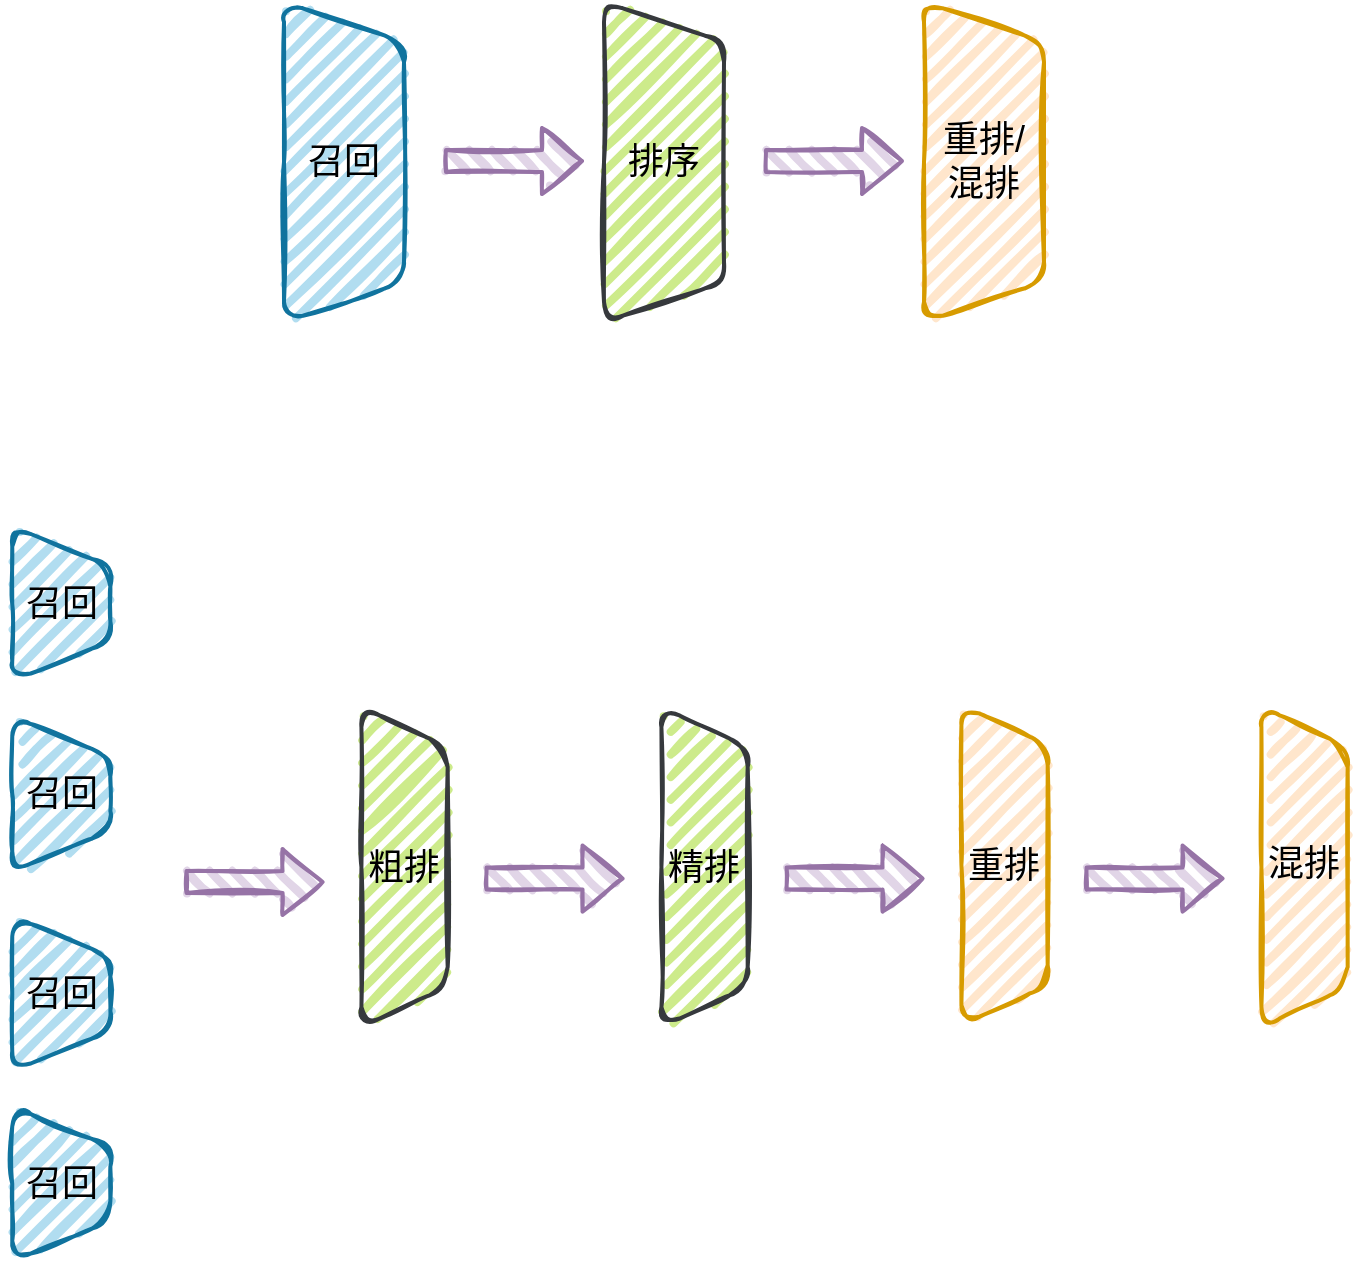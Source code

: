 <mxfile version="21.2.4" type="github" pages="2">
  <diagram name="第 1 页" id="2jFCPLJAml6aW3fBJk7f">
    <mxGraphModel dx="928" dy="635" grid="1" gridSize="10" guides="1" tooltips="1" connect="1" arrows="1" fold="1" page="1" pageScale="1" pageWidth="827" pageHeight="1169" math="0" shadow="0">
      <root>
        <mxCell id="0" />
        <mxCell id="1" parent="0" />
        <mxCell id="QWc1a6zjbGbjKmYsfSGa-6" value="" style="group" parent="1" vertex="1" connectable="0">
          <mxGeometry x="230" y="200" width="60" height="160" as="geometry" />
        </mxCell>
        <mxCell id="QWc1a6zjbGbjKmYsfSGa-4" value="" style="shape=trapezoid;perimeter=trapezoidPerimeter;whiteSpace=wrap;html=1;fixedSize=1;fillColor=#b1ddf0;rounded=1;strokeWidth=2;fillWeight=4;hachureGap=8;hachureAngle=45;sketch=1;rotation=90;strokeColor=#10739e;" parent="QWc1a6zjbGbjKmYsfSGa-6" vertex="1">
          <mxGeometry x="-50" y="50" width="160" height="60" as="geometry" />
        </mxCell>
        <mxCell id="QWc1a6zjbGbjKmYsfSGa-5" value="&lt;font style=&quot;font-size: 18px;&quot;&gt;召回&lt;/font&gt;" style="text;html=1;strokeColor=none;fillColor=none;align=center;verticalAlign=middle;whiteSpace=wrap;rounded=0;" parent="QWc1a6zjbGbjKmYsfSGa-6" vertex="1">
          <mxGeometry y="65" width="60" height="30" as="geometry" />
        </mxCell>
        <mxCell id="QWc1a6zjbGbjKmYsfSGa-7" value="" style="group" parent="1" vertex="1" connectable="0">
          <mxGeometry x="390" y="200" width="60" height="160" as="geometry" />
        </mxCell>
        <mxCell id="QWc1a6zjbGbjKmYsfSGa-8" value="" style="shape=trapezoid;perimeter=trapezoidPerimeter;whiteSpace=wrap;html=1;fixedSize=1;fillColor=#cdeb8b;rounded=1;strokeWidth=2;fillWeight=4;hachureGap=8;hachureAngle=45;sketch=1;rotation=90;strokeColor=#36393d;" parent="QWc1a6zjbGbjKmYsfSGa-7" vertex="1">
          <mxGeometry x="-50" y="50" width="160" height="60" as="geometry" />
        </mxCell>
        <mxCell id="QWc1a6zjbGbjKmYsfSGa-9" value="&lt;font style=&quot;font-size: 18px;&quot;&gt;排序&lt;/font&gt;" style="text;html=1;strokeColor=none;fillColor=none;align=center;verticalAlign=middle;whiteSpace=wrap;rounded=0;" parent="QWc1a6zjbGbjKmYsfSGa-7" vertex="1">
          <mxGeometry y="65" width="60" height="30" as="geometry" />
        </mxCell>
        <mxCell id="QWc1a6zjbGbjKmYsfSGa-10" value="" style="group" parent="1" vertex="1" connectable="0">
          <mxGeometry x="550" y="200" width="60" height="160" as="geometry" />
        </mxCell>
        <mxCell id="QWc1a6zjbGbjKmYsfSGa-11" value="" style="shape=trapezoid;perimeter=trapezoidPerimeter;whiteSpace=wrap;html=1;fixedSize=1;fillColor=#ffe6cc;rounded=1;strokeWidth=2;fillWeight=4;hachureGap=8;hachureAngle=45;sketch=1;rotation=90;strokeColor=#d79b00;" parent="QWc1a6zjbGbjKmYsfSGa-10" vertex="1">
          <mxGeometry x="-50" y="50" width="160" height="60" as="geometry" />
        </mxCell>
        <mxCell id="QWc1a6zjbGbjKmYsfSGa-12" value="&lt;font style=&quot;font-size: 18px;&quot;&gt;重排/混排&lt;/font&gt;" style="text;html=1;strokeColor=none;fillColor=none;align=center;verticalAlign=middle;whiteSpace=wrap;rounded=0;" parent="QWc1a6zjbGbjKmYsfSGa-10" vertex="1">
          <mxGeometry y="65" width="60" height="30" as="geometry" />
        </mxCell>
        <mxCell id="QWc1a6zjbGbjKmYsfSGa-13" value="" style="shape=flexArrow;endArrow=classic;html=1;rounded=1;fontSize=12;verticalAlign=middle;fillColor=#e1d5e7;strokeColor=#9673a6;strokeWidth=2;fillWeight=4;hachureGap=8;hachureAngle=45;sketch=1;" parent="1" edge="1">
          <mxGeometry width="50" height="50" relative="1" as="geometry">
            <mxPoint x="310" y="279.5" as="sourcePoint" />
            <mxPoint x="380" y="279.5" as="targetPoint" />
          </mxGeometry>
        </mxCell>
        <mxCell id="QWc1a6zjbGbjKmYsfSGa-14" value="" style="shape=flexArrow;endArrow=classic;html=1;rounded=1;fontSize=12;verticalAlign=middle;fillColor=#e1d5e7;strokeColor=#9673a6;strokeWidth=2;fillWeight=4;hachureGap=8;hachureAngle=45;sketch=1;" parent="1" edge="1">
          <mxGeometry width="50" height="50" relative="1" as="geometry">
            <mxPoint x="470" y="279.5" as="sourcePoint" />
            <mxPoint x="540" y="279.5" as="targetPoint" />
          </mxGeometry>
        </mxCell>
        <mxCell id="QWc1a6zjbGbjKmYsfSGa-16" value="" style="group" parent="1" vertex="1" connectable="0">
          <mxGeometry x="260.28" y="575" width="60" height="115" as="geometry" />
        </mxCell>
        <mxCell id="QWc1a6zjbGbjKmYsfSGa-17" value="" style="shape=trapezoid;perimeter=trapezoidPerimeter;whiteSpace=wrap;html=1;fixedSize=1;fillColor=#cdeb8b;rounded=1;strokeWidth=2;fillWeight=4;hachureGap=8;hachureAngle=45;sketch=1;rotation=90;strokeColor=#36393d;" parent="QWc1a6zjbGbjKmYsfSGa-16" vertex="1">
          <mxGeometry x="-50" y="35.938" width="160" height="43.125" as="geometry" />
        </mxCell>
        <mxCell id="QWc1a6zjbGbjKmYsfSGa-18" value="&lt;font style=&quot;font-size: 18px;&quot;&gt;粗排&lt;/font&gt;" style="text;html=1;strokeColor=none;fillColor=none;align=center;verticalAlign=middle;whiteSpace=wrap;rounded=0;" parent="QWc1a6zjbGbjKmYsfSGa-16" vertex="1">
          <mxGeometry y="46.719" width="60" height="21.562" as="geometry" />
        </mxCell>
        <mxCell id="QWc1a6zjbGbjKmYsfSGa-19" value="" style="group" parent="1" vertex="1" connectable="0">
          <mxGeometry x="410.28" y="575" width="60" height="115" as="geometry" />
        </mxCell>
        <mxCell id="QWc1a6zjbGbjKmYsfSGa-20" value="" style="shape=trapezoid;perimeter=trapezoidPerimeter;whiteSpace=wrap;html=1;fixedSize=1;fillColor=#cdeb8b;rounded=1;strokeWidth=2;fillWeight=4;hachureGap=8;hachureAngle=45;sketch=1;rotation=90;strokeColor=#36393d;" parent="QWc1a6zjbGbjKmYsfSGa-19" vertex="1">
          <mxGeometry x="-50" y="35.938" width="160" height="43.125" as="geometry" />
        </mxCell>
        <mxCell id="QWc1a6zjbGbjKmYsfSGa-21" value="&lt;font style=&quot;font-size: 18px;&quot;&gt;精排&lt;/font&gt;" style="text;html=1;strokeColor=none;fillColor=none;align=center;verticalAlign=middle;whiteSpace=wrap;rounded=0;" parent="QWc1a6zjbGbjKmYsfSGa-19" vertex="1">
          <mxGeometry y="46.719" width="60" height="21.562" as="geometry" />
        </mxCell>
        <mxCell id="QWc1a6zjbGbjKmYsfSGa-23" value="" style="shape=trapezoid;perimeter=trapezoidPerimeter;whiteSpace=wrap;html=1;fixedSize=1;fillColor=#b1ddf0;rounded=1;strokeWidth=2;fillWeight=4;hachureGap=8;hachureAngle=45;sketch=1;rotation=90;strokeColor=#10739e;" parent="1" vertex="1">
          <mxGeometry x="80" y="476.35" width="77.31" height="49.06" as="geometry" />
        </mxCell>
        <mxCell id="QWc1a6zjbGbjKmYsfSGa-24" value="&lt;font style=&quot;font-size: 18px;&quot;&gt;召回&lt;/font&gt;" style="text;html=1;strokeColor=none;fillColor=none;align=center;verticalAlign=middle;whiteSpace=wrap;rounded=0;" parent="1" vertex="1">
          <mxGeometry x="88.66" y="490.099" width="60" height="21.562" as="geometry" />
        </mxCell>
        <mxCell id="QWc1a6zjbGbjKmYsfSGa-27" value="" style="shape=trapezoid;perimeter=trapezoidPerimeter;whiteSpace=wrap;html=1;fixedSize=1;fillColor=#b1ddf0;rounded=1;strokeWidth=2;fillWeight=4;hachureGap=8;hachureAngle=45;sketch=1;rotation=90;strokeColor=#10739e;" parent="1" vertex="1">
          <mxGeometry x="80" y="571.35" width="77.31" height="49.06" as="geometry" />
        </mxCell>
        <mxCell id="QWc1a6zjbGbjKmYsfSGa-28" value="&lt;font style=&quot;font-size: 18px;&quot;&gt;召回&lt;/font&gt;" style="text;html=1;strokeColor=none;fillColor=none;align=center;verticalAlign=middle;whiteSpace=wrap;rounded=0;" parent="1" vertex="1">
          <mxGeometry x="88.66" y="585.099" width="60" height="21.562" as="geometry" />
        </mxCell>
        <mxCell id="QWc1a6zjbGbjKmYsfSGa-30" value="" style="shape=trapezoid;perimeter=trapezoidPerimeter;whiteSpace=wrap;html=1;fixedSize=1;fillColor=#b1ddf0;rounded=1;strokeWidth=2;fillWeight=4;hachureGap=8;hachureAngle=45;sketch=1;rotation=90;strokeColor=#10739e;" parent="1" vertex="1">
          <mxGeometry x="80" y="671.35" width="77.31" height="49.06" as="geometry" />
        </mxCell>
        <mxCell id="QWc1a6zjbGbjKmYsfSGa-31" value="&lt;font style=&quot;font-size: 18px;&quot;&gt;召回&lt;/font&gt;" style="text;html=1;strokeColor=none;fillColor=none;align=center;verticalAlign=middle;whiteSpace=wrap;rounded=0;" parent="1" vertex="1">
          <mxGeometry x="88.66" y="685.099" width="60" height="21.562" as="geometry" />
        </mxCell>
        <mxCell id="QWc1a6zjbGbjKmYsfSGa-33" value="" style="shape=trapezoid;perimeter=trapezoidPerimeter;whiteSpace=wrap;html=1;fixedSize=1;fillColor=#b1ddf0;rounded=1;strokeWidth=2;fillWeight=4;hachureGap=8;hachureAngle=45;sketch=1;rotation=90;strokeColor=#10739e;" parent="1" vertex="1">
          <mxGeometry x="80" y="766.35" width="77.31" height="49.06" as="geometry" />
        </mxCell>
        <mxCell id="QWc1a6zjbGbjKmYsfSGa-34" value="&lt;font style=&quot;font-size: 18px;&quot;&gt;召回&lt;/font&gt;" style="text;html=1;strokeColor=none;fillColor=none;align=center;verticalAlign=middle;whiteSpace=wrap;rounded=0;" parent="1" vertex="1">
          <mxGeometry x="88.66" y="780.099" width="60" height="21.562" as="geometry" />
        </mxCell>
        <mxCell id="QWc1a6zjbGbjKmYsfSGa-38" value="" style="shape=flexArrow;endArrow=classic;html=1;rounded=1;fontSize=12;verticalAlign=middle;fillColor=#e1d5e7;strokeColor=#9673a6;strokeWidth=2;fillWeight=4;hachureGap=8;hachureAngle=45;sketch=1;" parent="1" edge="1">
          <mxGeometry width="50" height="50" relative="1" as="geometry">
            <mxPoint x="180.28" y="640" as="sourcePoint" />
            <mxPoint x="250.28" y="640" as="targetPoint" />
          </mxGeometry>
        </mxCell>
        <mxCell id="QWc1a6zjbGbjKmYsfSGa-39" value="" style="shape=flexArrow;endArrow=classic;html=1;rounded=1;fontSize=12;verticalAlign=middle;fillColor=#e1d5e7;strokeColor=#9673a6;strokeWidth=2;fillWeight=4;hachureGap=8;hachureAngle=45;sketch=1;" parent="1" edge="1">
          <mxGeometry width="50" height="50" relative="1" as="geometry">
            <mxPoint x="330.28" y="638.28" as="sourcePoint" />
            <mxPoint x="400.28" y="638.28" as="targetPoint" />
          </mxGeometry>
        </mxCell>
        <mxCell id="QWc1a6zjbGbjKmYsfSGa-40" value="" style="group" parent="1" vertex="1" connectable="0">
          <mxGeometry x="560.28" y="574.06" width="60" height="115" as="geometry" />
        </mxCell>
        <mxCell id="QWc1a6zjbGbjKmYsfSGa-41" value="" style="shape=trapezoid;perimeter=trapezoidPerimeter;whiteSpace=wrap;html=1;fixedSize=1;fillColor=#ffe6cc;rounded=1;strokeWidth=2;fillWeight=4;hachureGap=8;hachureAngle=45;sketch=1;rotation=90;strokeColor=#d79b00;" parent="QWc1a6zjbGbjKmYsfSGa-40" vertex="1">
          <mxGeometry x="-50" y="35.938" width="160" height="43.125" as="geometry" />
        </mxCell>
        <mxCell id="QWc1a6zjbGbjKmYsfSGa-42" value="&lt;font style=&quot;font-size: 18px;&quot;&gt;重排&lt;/font&gt;" style="text;html=1;strokeColor=none;fillColor=none;align=center;verticalAlign=middle;whiteSpace=wrap;rounded=0;" parent="QWc1a6zjbGbjKmYsfSGa-40" vertex="1">
          <mxGeometry y="46.719" width="60" height="21.562" as="geometry" />
        </mxCell>
        <mxCell id="QWc1a6zjbGbjKmYsfSGa-43" value="" style="shape=trapezoid;perimeter=trapezoidPerimeter;whiteSpace=wrap;html=1;fixedSize=1;fillColor=#ffe6cc;rounded=1;strokeWidth=2;fillWeight=4;hachureGap=8;hachureAngle=45;sketch=1;rotation=90;strokeColor=#d79b00;" parent="1" vertex="1">
          <mxGeometry x="660.28" y="610.938" width="160" height="43.125" as="geometry" />
        </mxCell>
        <mxCell id="QWc1a6zjbGbjKmYsfSGa-44" value="&lt;font style=&quot;font-size: 18px;&quot;&gt;混排&lt;/font&gt;" style="text;html=1;strokeColor=none;fillColor=none;align=center;verticalAlign=middle;whiteSpace=wrap;rounded=0;" parent="1" vertex="1">
          <mxGeometry x="710.28" y="620.409" width="60" height="21.562" as="geometry" />
        </mxCell>
        <mxCell id="QWc1a6zjbGbjKmYsfSGa-45" value="" style="shape=flexArrow;endArrow=classic;html=1;rounded=1;fontSize=12;verticalAlign=middle;fillColor=#e1d5e7;strokeColor=#9673a6;strokeWidth=2;fillWeight=4;hachureGap=8;hachureAngle=45;sketch=1;" parent="1" edge="1">
          <mxGeometry width="50" height="50" relative="1" as="geometry">
            <mxPoint x="480.28" y="638.28" as="sourcePoint" />
            <mxPoint x="550.28" y="638.28" as="targetPoint" />
          </mxGeometry>
        </mxCell>
        <mxCell id="QWc1a6zjbGbjKmYsfSGa-46" value="" style="shape=flexArrow;endArrow=classic;html=1;rounded=1;fontSize=12;verticalAlign=middle;fillColor=#e1d5e7;strokeColor=#9673a6;strokeWidth=2;fillWeight=4;hachureGap=8;hachureAngle=45;sketch=1;" parent="1" edge="1">
          <mxGeometry width="50" height="50" relative="1" as="geometry">
            <mxPoint x="630.28" y="638.28" as="sourcePoint" />
            <mxPoint x="700.28" y="638.28" as="targetPoint" />
          </mxGeometry>
        </mxCell>
      </root>
    </mxGraphModel>
  </diagram>
  <diagram id="XZ6kpZT0eTYo6vEW1bgd" name="第 2 页">
    <mxGraphModel dx="1755" dy="635" grid="1" gridSize="10" guides="1" tooltips="1" connect="1" arrows="1" fold="1" page="1" pageScale="1" pageWidth="827" pageHeight="1169" math="0" shadow="0">
      <root>
        <mxCell id="0" />
        <mxCell id="1" parent="0" />
        <mxCell id="NugVC6u8HIprtmGa3rR_-8" style="edgeStyle=orthogonalEdgeStyle;rounded=0;orthogonalLoop=1;jettySize=auto;html=1;exitX=0.5;exitY=1;exitDx=0;exitDy=0;entryX=0.5;entryY=0;entryDx=0;entryDy=0;" edge="1" parent="1" source="NugVC6u8HIprtmGa3rR_-1" target="NugVC6u8HIprtmGa3rR_-3">
          <mxGeometry relative="1" as="geometry" />
        </mxCell>
        <mxCell id="NugVC6u8HIprtmGa3rR_-9" style="edgeStyle=orthogonalEdgeStyle;rounded=0;orthogonalLoop=1;jettySize=auto;html=1;exitX=0.5;exitY=0;exitDx=0;exitDy=0;entryX=0.5;entryY=1;entryDx=0;entryDy=0;entryPerimeter=0;" edge="1" parent="1" source="NugVC6u8HIprtmGa3rR_-1" target="NugVC6u8HIprtmGa3rR_-5">
          <mxGeometry relative="1" as="geometry" />
        </mxCell>
        <mxCell id="NugVC6u8HIprtmGa3rR_-10" style="edgeStyle=orthogonalEdgeStyle;rounded=0;orthogonalLoop=1;jettySize=auto;html=1;exitX=0;exitY=0.5;exitDx=0;exitDy=0;entryX=0.5;entryY=0;entryDx=0;entryDy=0;" edge="1" parent="1" source="NugVC6u8HIprtmGa3rR_-1" target="NugVC6u8HIprtmGa3rR_-2">
          <mxGeometry relative="1" as="geometry" />
        </mxCell>
        <mxCell id="NugVC6u8HIprtmGa3rR_-11" style="edgeStyle=orthogonalEdgeStyle;rounded=0;orthogonalLoop=1;jettySize=auto;html=1;exitX=1;exitY=0.5;exitDx=0;exitDy=0;entryX=0.5;entryY=0;entryDx=0;entryDy=0;" edge="1" parent="1" source="NugVC6u8HIprtmGa3rR_-1" target="NugVC6u8HIprtmGa3rR_-4">
          <mxGeometry relative="1" as="geometry" />
        </mxCell>
        <mxCell id="NugVC6u8HIprtmGa3rR_-1" value="调度引擎模块" style="rounded=0;whiteSpace=wrap;html=1;" vertex="1" parent="1">
          <mxGeometry x="320" y="160" width="80" height="40" as="geometry" />
        </mxCell>
        <mxCell id="NugVC6u8HIprtmGa3rR_-23" style="edgeStyle=orthogonalEdgeStyle;rounded=0;orthogonalLoop=1;jettySize=auto;html=1;exitX=0;exitY=0.5;exitDx=0;exitDy=0;entryX=0.5;entryY=0;entryDx=0;entryDy=0;" edge="1" parent="1" source="NugVC6u8HIprtmGa3rR_-2" target="NugVC6u8HIprtmGa3rR_-20">
          <mxGeometry relative="1" as="geometry" />
        </mxCell>
        <mxCell id="NugVC6u8HIprtmGa3rR_-24" style="edgeStyle=orthogonalEdgeStyle;rounded=0;orthogonalLoop=1;jettySize=auto;html=1;exitX=0.5;exitY=1;exitDx=0;exitDy=0;entryX=0.5;entryY=0;entryDx=0;entryDy=0;" edge="1" parent="1" source="NugVC6u8HIprtmGa3rR_-2" target="NugVC6u8HIprtmGa3rR_-21">
          <mxGeometry relative="1" as="geometry" />
        </mxCell>
        <mxCell id="NugVC6u8HIprtmGa3rR_-25" style="edgeStyle=orthogonalEdgeStyle;rounded=0;orthogonalLoop=1;jettySize=auto;html=1;exitX=1;exitY=0.5;exitDx=0;exitDy=0;" edge="1" parent="1" source="NugVC6u8HIprtmGa3rR_-2" target="NugVC6u8HIprtmGa3rR_-22">
          <mxGeometry relative="1" as="geometry" />
        </mxCell>
        <mxCell id="NugVC6u8HIprtmGa3rR_-2" value="召回代理" style="rounded=0;whiteSpace=wrap;html=1;" vertex="1" parent="1">
          <mxGeometry x="40" y="280" width="80" height="40" as="geometry" />
        </mxCell>
        <mxCell id="NugVC6u8HIprtmGa3rR_-18" style="edgeStyle=orthogonalEdgeStyle;rounded=0;orthogonalLoop=1;jettySize=auto;html=1;exitX=0;exitY=0.5;exitDx=0;exitDy=0;entryX=0.5;entryY=0;entryDx=0;entryDy=0;" edge="1" parent="1" source="NugVC6u8HIprtmGa3rR_-3" target="NugVC6u8HIprtmGa3rR_-12">
          <mxGeometry relative="1" as="geometry" />
        </mxCell>
        <mxCell id="NugVC6u8HIprtmGa3rR_-19" style="edgeStyle=orthogonalEdgeStyle;rounded=0;orthogonalLoop=1;jettySize=auto;html=1;exitX=1;exitY=0.5;exitDx=0;exitDy=0;entryX=0.5;entryY=0;entryDx=0;entryDy=0;" edge="1" parent="1" source="NugVC6u8HIprtmGa3rR_-3" target="NugVC6u8HIprtmGa3rR_-17">
          <mxGeometry relative="1" as="geometry" />
        </mxCell>
        <mxCell id="NugVC6u8HIprtmGa3rR_-3" value="排序代理" style="rounded=0;whiteSpace=wrap;html=1;" vertex="1" parent="1">
          <mxGeometry x="320" y="280" width="80" height="40" as="geometry" />
        </mxCell>
        <mxCell id="NugVC6u8HIprtmGa3rR_-4" value="重排" style="rounded=0;whiteSpace=wrap;html=1;" vertex="1" parent="1">
          <mxGeometry x="600" y="280" width="80" height="40" as="geometry" />
        </mxCell>
        <mxCell id="NugVC6u8HIprtmGa3rR_-5" value="特征" style="shape=cylinder3;whiteSpace=wrap;html=1;boundedLbl=1;backgroundOutline=1;size=15;" vertex="1" parent="1">
          <mxGeometry x="330" y="40" width="60" height="80" as="geometry" />
        </mxCell>
        <mxCell id="NugVC6u8HIprtmGa3rR_-12" value="粗排" style="rounded=0;whiteSpace=wrap;html=1;" vertex="1" parent="1">
          <mxGeometry x="250" y="350" width="80" height="40" as="geometry" />
        </mxCell>
        <mxCell id="NugVC6u8HIprtmGa3rR_-13" value="1" style="text;html=1;align=center;verticalAlign=middle;resizable=0;points=[];autosize=1;strokeColor=none;fillColor=none;" vertex="1" parent="1">
          <mxGeometry x="365" y="128" width="30" height="30" as="geometry" />
        </mxCell>
        <mxCell id="NugVC6u8HIprtmGa3rR_-14" value="2" style="text;html=1;align=center;verticalAlign=middle;resizable=0;points=[];autosize=1;strokeColor=none;fillColor=none;" vertex="1" parent="1">
          <mxGeometry x="90" y="230" width="30" height="30" as="geometry" />
        </mxCell>
        <mxCell id="NugVC6u8HIprtmGa3rR_-15" value="3" style="text;html=1;align=center;verticalAlign=middle;resizable=0;points=[];autosize=1;strokeColor=none;fillColor=none;" vertex="1" parent="1">
          <mxGeometry x="355" y="218" width="30" height="30" as="geometry" />
        </mxCell>
        <mxCell id="NugVC6u8HIprtmGa3rR_-16" value="4" style="text;html=1;align=center;verticalAlign=middle;resizable=0;points=[];autosize=1;strokeColor=none;fillColor=none;" vertex="1" parent="1">
          <mxGeometry x="650" y="218" width="30" height="30" as="geometry" />
        </mxCell>
        <mxCell id="NugVC6u8HIprtmGa3rR_-17" value="精排" style="rounded=0;whiteSpace=wrap;html=1;" vertex="1" parent="1">
          <mxGeometry x="390" y="350" width="80" height="40" as="geometry" />
        </mxCell>
        <mxCell id="NugVC6u8HIprtmGa3rR_-20" value="召回源1" style="rounded=0;whiteSpace=wrap;html=1;" vertex="1" parent="1">
          <mxGeometry x="-60" y="350" width="80" height="40" as="geometry" />
        </mxCell>
        <mxCell id="NugVC6u8HIprtmGa3rR_-21" value="召回源2" style="rounded=0;whiteSpace=wrap;html=1;" vertex="1" parent="1">
          <mxGeometry x="40" y="350" width="80" height="40" as="geometry" />
        </mxCell>
        <mxCell id="NugVC6u8HIprtmGa3rR_-22" value="召回源3" style="rounded=0;whiteSpace=wrap;html=1;" vertex="1" parent="1">
          <mxGeometry x="140" y="350" width="80" height="40" as="geometry" />
        </mxCell>
      </root>
    </mxGraphModel>
  </diagram>
</mxfile>
